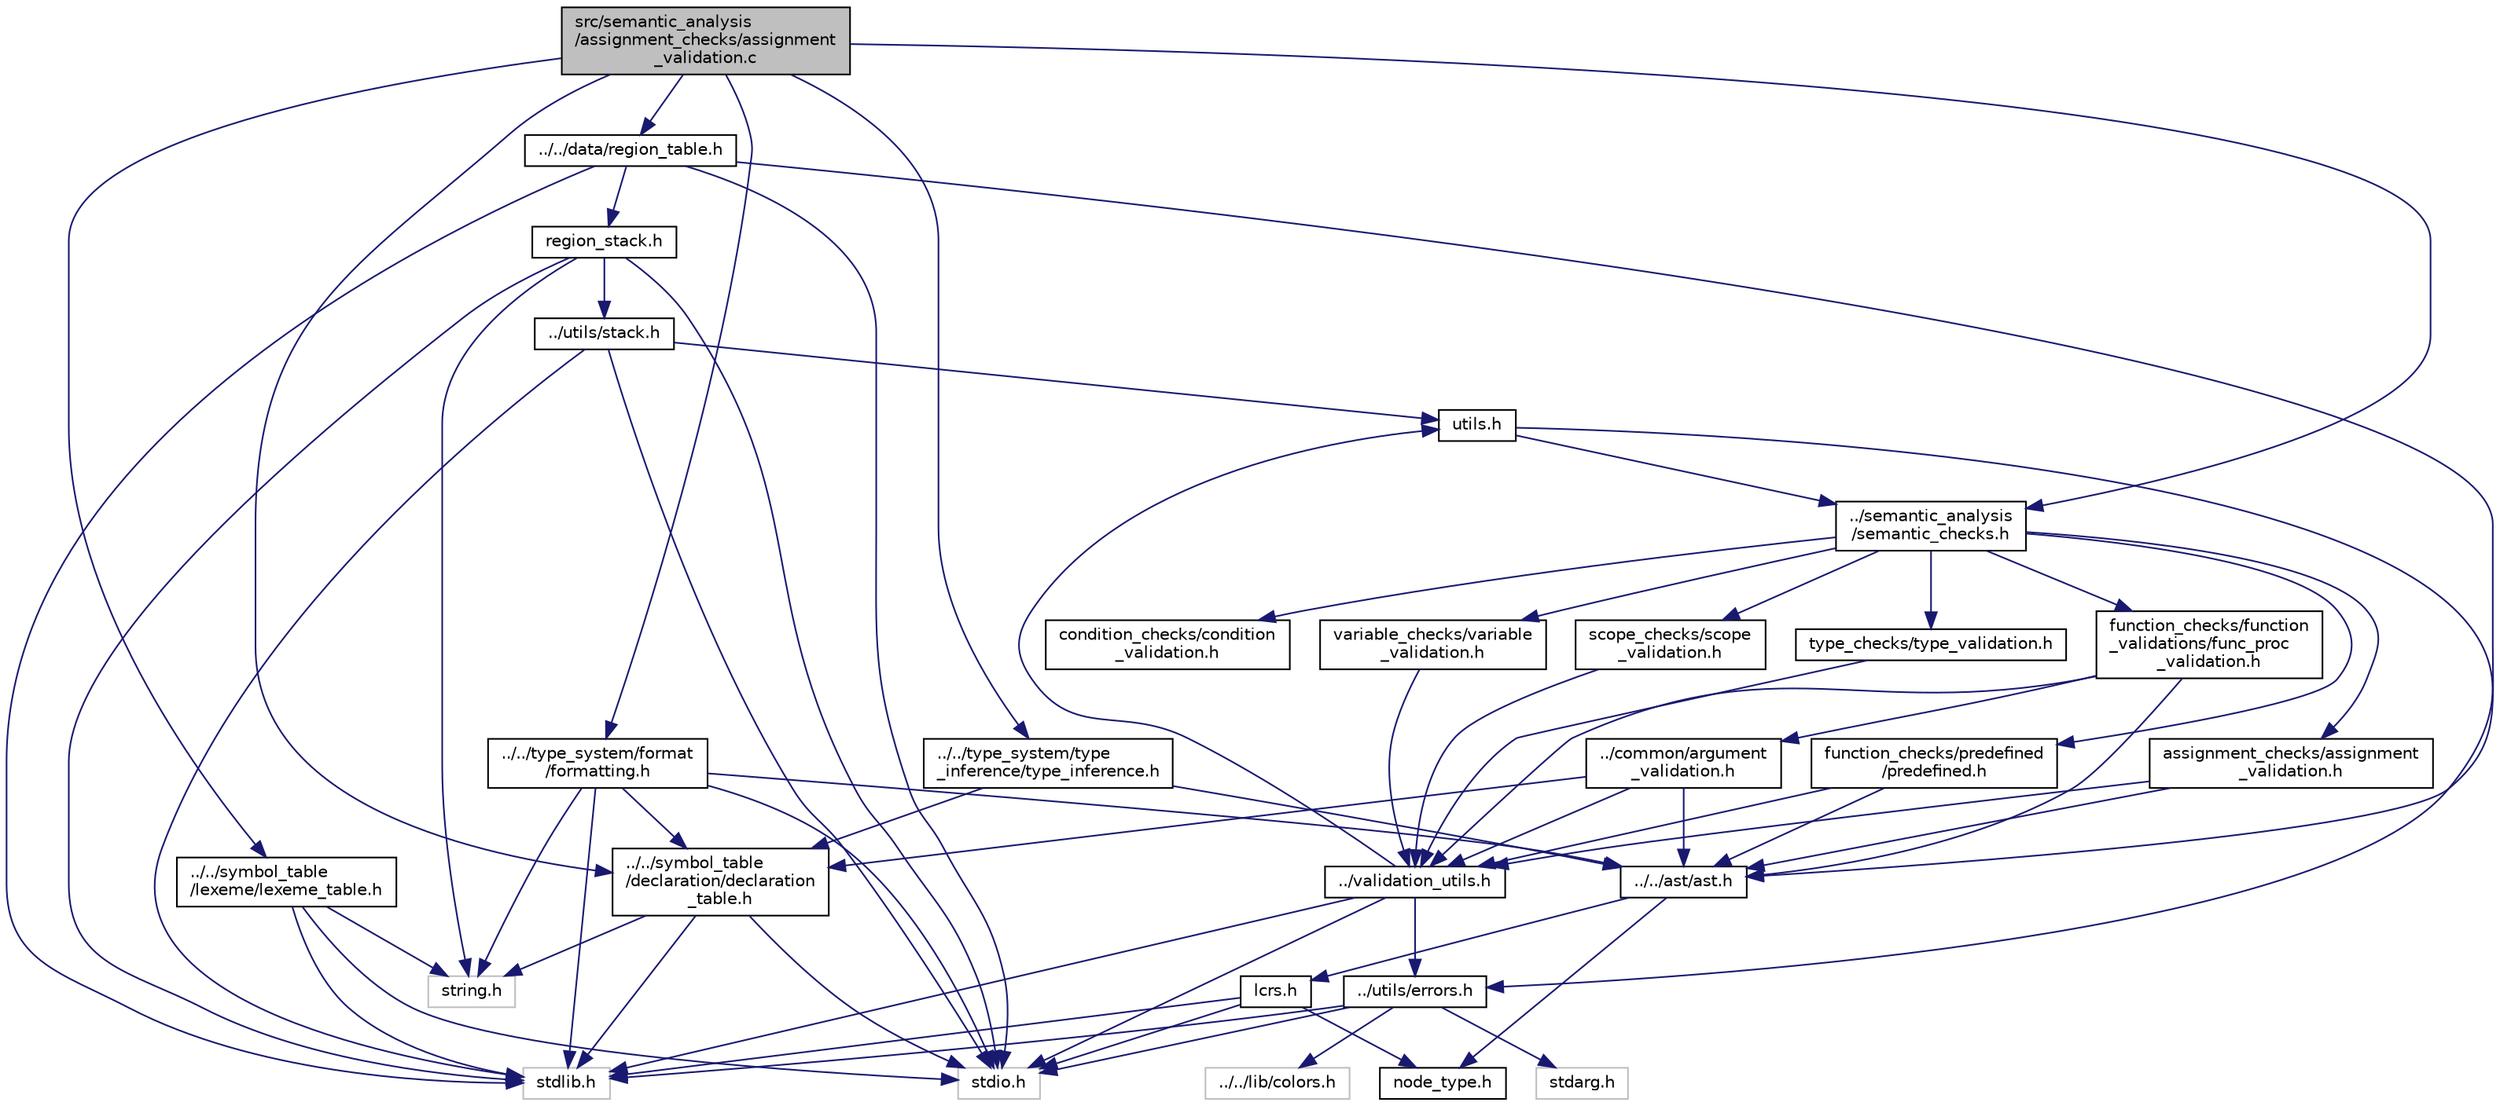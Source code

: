 digraph "src/semantic_analysis/assignment_checks/assignment_validation.c"
{
 // LATEX_PDF_SIZE
  edge [fontname="Helvetica",fontsize="10",labelfontname="Helvetica",labelfontsize="10"];
  node [fontname="Helvetica",fontsize="10",shape=record];
  Node1 [label="src/semantic_analysis\l/assignment_checks/assignment\l_validation.c",height=0.2,width=0.4,color="black", fillcolor="grey75", style="filled", fontcolor="black",tooltip=" "];
  Node1 -> Node2 [color="midnightblue",fontsize="10",style="solid",fontname="Helvetica"];
  Node2 [label="../../symbol_table\l/declaration/declaration\l_table.h",height=0.2,width=0.4,color="black", fillcolor="white", style="filled",URL="$dc/de9/declaration__table_8h.html",tooltip="Header file for managing a table of declarations in a compiler."];
  Node2 -> Node3 [color="midnightblue",fontsize="10",style="solid",fontname="Helvetica"];
  Node3 [label="stdio.h",height=0.2,width=0.4,color="grey75", fillcolor="white", style="filled",tooltip=" "];
  Node2 -> Node4 [color="midnightblue",fontsize="10",style="solid",fontname="Helvetica"];
  Node4 [label="stdlib.h",height=0.2,width=0.4,color="grey75", fillcolor="white", style="filled",tooltip=" "];
  Node2 -> Node5 [color="midnightblue",fontsize="10",style="solid",fontname="Helvetica"];
  Node5 [label="string.h",height=0.2,width=0.4,color="grey75", fillcolor="white", style="filled",tooltip=" "];
  Node1 -> Node6 [color="midnightblue",fontsize="10",style="solid",fontname="Helvetica"];
  Node6 [label="../../type_system/type\l_inference/type_inference.h",height=0.2,width=0.4,color="black", fillcolor="white", style="filled",URL="$df/da1/type__inference_8h.html",tooltip=" "];
  Node6 -> Node7 [color="midnightblue",fontsize="10",style="solid",fontname="Helvetica"];
  Node7 [label="../../ast/ast.h",height=0.2,width=0.4,color="black", fillcolor="white", style="filled",URL="$db/df0/ast_8h.html",tooltip=" "];
  Node7 -> Node8 [color="midnightblue",fontsize="10",style="solid",fontname="Helvetica"];
  Node8 [label="node_type.h",height=0.2,width=0.4,color="black", fillcolor="white", style="filled",URL="$d5/d1e/node__type_8h.html",tooltip=" "];
  Node7 -> Node9 [color="midnightblue",fontsize="10",style="solid",fontname="Helvetica"];
  Node9 [label="lcrs.h",height=0.2,width=0.4,color="black", fillcolor="white", style="filled",URL="$d0/dea/lcrs_8h.html",tooltip=" "];
  Node9 -> Node3 [color="midnightblue",fontsize="10",style="solid",fontname="Helvetica"];
  Node9 -> Node4 [color="midnightblue",fontsize="10",style="solid",fontname="Helvetica"];
  Node9 -> Node8 [color="midnightblue",fontsize="10",style="solid",fontname="Helvetica"];
  Node6 -> Node2 [color="midnightblue",fontsize="10",style="solid",fontname="Helvetica"];
  Node1 -> Node10 [color="midnightblue",fontsize="10",style="solid",fontname="Helvetica"];
  Node10 [label="../../type_system/format\l/formatting.h",height=0.2,width=0.4,color="black", fillcolor="white", style="filled",URL="$d3/dda/formatting_8h.html",tooltip=" "];
  Node10 -> Node3 [color="midnightblue",fontsize="10",style="solid",fontname="Helvetica"];
  Node10 -> Node4 [color="midnightblue",fontsize="10",style="solid",fontname="Helvetica"];
  Node10 -> Node5 [color="midnightblue",fontsize="10",style="solid",fontname="Helvetica"];
  Node10 -> Node7 [color="midnightblue",fontsize="10",style="solid",fontname="Helvetica"];
  Node10 -> Node2 [color="midnightblue",fontsize="10",style="solid",fontname="Helvetica"];
  Node1 -> Node11 [color="midnightblue",fontsize="10",style="solid",fontname="Helvetica"];
  Node11 [label="../../symbol_table\l/lexeme/lexeme_table.h",height=0.2,width=0.4,color="black", fillcolor="white", style="filled",URL="$d0/d48/lexeme__table_8h.html",tooltip="Header file for managing a table of lexemes."];
  Node11 -> Node3 [color="midnightblue",fontsize="10",style="solid",fontname="Helvetica"];
  Node11 -> Node4 [color="midnightblue",fontsize="10",style="solid",fontname="Helvetica"];
  Node11 -> Node5 [color="midnightblue",fontsize="10",style="solid",fontname="Helvetica"];
  Node1 -> Node12 [color="midnightblue",fontsize="10",style="solid",fontname="Helvetica"];
  Node12 [label="../../data/region_table.h",height=0.2,width=0.4,color="black", fillcolor="white", style="filled",URL="$d8/d8a/region__table_8h.html",tooltip="Header file for managing regions in the compiler."];
  Node12 -> Node4 [color="midnightblue",fontsize="10",style="solid",fontname="Helvetica"];
  Node12 -> Node3 [color="midnightblue",fontsize="10",style="solid",fontname="Helvetica"];
  Node12 -> Node13 [color="midnightblue",fontsize="10",style="solid",fontname="Helvetica"];
  Node13 [label="region_stack.h",height=0.2,width=0.4,color="black", fillcolor="white", style="filled",URL="$df/dcb/region__stack_8h.html",tooltip="Header file for managing a stack of regions."];
  Node13 -> Node5 [color="midnightblue",fontsize="10",style="solid",fontname="Helvetica"];
  Node13 -> Node4 [color="midnightblue",fontsize="10",style="solid",fontname="Helvetica"];
  Node13 -> Node3 [color="midnightblue",fontsize="10",style="solid",fontname="Helvetica"];
  Node13 -> Node14 [color="midnightblue",fontsize="10",style="solid",fontname="Helvetica"];
  Node14 [label="../utils/stack.h",height=0.2,width=0.4,color="black", fillcolor="white", style="filled",URL="$d7/de0/stack_8h.html",tooltip="A simple stack implementation in C."];
  Node14 -> Node3 [color="midnightblue",fontsize="10",style="solid",fontname="Helvetica"];
  Node14 -> Node4 [color="midnightblue",fontsize="10",style="solid",fontname="Helvetica"];
  Node14 -> Node15 [color="midnightblue",fontsize="10",style="solid",fontname="Helvetica"];
  Node15 [label="utils.h",height=0.2,width=0.4,color="black", fillcolor="white", style="filled",URL="$d5/d60/utils_8h.html",tooltip=" "];
  Node15 -> Node16 [color="midnightblue",fontsize="10",style="solid",fontname="Helvetica"];
  Node16 [label="../semantic_analysis\l/semantic_checks.h",height=0.2,width=0.4,color="black", fillcolor="white", style="filled",URL="$d2/dd9/semantic__checks_8h.html",tooltip="This file contains the aggregated header file for the semantic checks module."];
  Node16 -> Node17 [color="midnightblue",fontsize="10",style="solid",fontname="Helvetica"];
  Node17 [label="assignment_checks/assignment\l_validation.h",height=0.2,width=0.4,color="black", fillcolor="white", style="filled",URL="$d0/df0/assignment__validation_8h.html",tooltip=" "];
  Node17 -> Node18 [color="midnightblue",fontsize="10",style="solid",fontname="Helvetica"];
  Node18 [label="../validation_utils.h",height=0.2,width=0.4,color="black", fillcolor="white", style="filled",URL="$d1/dcf/validation__utils_8h.html",tooltip=" "];
  Node18 -> Node3 [color="midnightblue",fontsize="10",style="solid",fontname="Helvetica"];
  Node18 -> Node4 [color="midnightblue",fontsize="10",style="solid",fontname="Helvetica"];
  Node18 -> Node19 [color="midnightblue",fontsize="10",style="solid",fontname="Helvetica"];
  Node19 [label="../utils/errors.h",height=0.2,width=0.4,color="black", fillcolor="white", style="filled",URL="$de/d45/errors_8h.html",tooltip=" "];
  Node19 -> Node3 [color="midnightblue",fontsize="10",style="solid",fontname="Helvetica"];
  Node19 -> Node4 [color="midnightblue",fontsize="10",style="solid",fontname="Helvetica"];
  Node19 -> Node20 [color="midnightblue",fontsize="10",style="solid",fontname="Helvetica"];
  Node20 [label="stdarg.h",height=0.2,width=0.4,color="grey75", fillcolor="white", style="filled",tooltip=" "];
  Node19 -> Node21 [color="midnightblue",fontsize="10",style="solid",fontname="Helvetica"];
  Node21 [label="../../lib/colors.h",height=0.2,width=0.4,color="grey75", fillcolor="white", style="filled",tooltip=" "];
  Node18 -> Node15 [color="midnightblue",fontsize="10",style="solid",fontname="Helvetica"];
  Node17 -> Node7 [color="midnightblue",fontsize="10",style="solid",fontname="Helvetica"];
  Node16 -> Node22 [color="midnightblue",fontsize="10",style="solid",fontname="Helvetica"];
  Node22 [label="condition_checks/condition\l_validation.h",height=0.2,width=0.4,color="black", fillcolor="white", style="filled",URL="$d9/d3f/condition__validation_8h.html",tooltip=" "];
  Node16 -> Node23 [color="midnightblue",fontsize="10",style="solid",fontname="Helvetica"];
  Node23 [label="function_checks/function\l_validations/func_proc\l_validation.h",height=0.2,width=0.4,color="black", fillcolor="white", style="filled",URL="$d1/d79/func__proc__validation_8h.html",tooltip=" "];
  Node23 -> Node24 [color="midnightblue",fontsize="10",style="solid",fontname="Helvetica"];
  Node24 [label="../common/argument\l_validation.h",height=0.2,width=0.4,color="black", fillcolor="white", style="filled",URL="$df/d79/argument__validation_8h.html",tooltip=" "];
  Node24 -> Node2 [color="midnightblue",fontsize="10",style="solid",fontname="Helvetica"];
  Node24 -> Node18 [color="midnightblue",fontsize="10",style="solid",fontname="Helvetica"];
  Node24 -> Node7 [color="midnightblue",fontsize="10",style="solid",fontname="Helvetica"];
  Node23 -> Node18 [color="midnightblue",fontsize="10",style="solid",fontname="Helvetica"];
  Node23 -> Node7 [color="midnightblue",fontsize="10",style="solid",fontname="Helvetica"];
  Node16 -> Node25 [color="midnightblue",fontsize="10",style="solid",fontname="Helvetica"];
  Node25 [label="function_checks/predefined\l/predefined.h",height=0.2,width=0.4,color="black", fillcolor="white", style="filled",URL="$de/dd3/predefined_8h.html",tooltip=" "];
  Node25 -> Node18 [color="midnightblue",fontsize="10",style="solid",fontname="Helvetica"];
  Node25 -> Node7 [color="midnightblue",fontsize="10",style="solid",fontname="Helvetica"];
  Node16 -> Node26 [color="midnightblue",fontsize="10",style="solid",fontname="Helvetica"];
  Node26 [label="variable_checks/variable\l_validation.h",height=0.2,width=0.4,color="black", fillcolor="white", style="filled",URL="$d3/d89/variable__validation_8h.html",tooltip=" "];
  Node26 -> Node18 [color="midnightblue",fontsize="10",style="solid",fontname="Helvetica"];
  Node16 -> Node27 [color="midnightblue",fontsize="10",style="solid",fontname="Helvetica"];
  Node27 [label="scope_checks/scope\l_validation.h",height=0.2,width=0.4,color="black", fillcolor="white", style="filled",URL="$de/d19/scope__validation_8h.html",tooltip=" "];
  Node27 -> Node18 [color="midnightblue",fontsize="10",style="solid",fontname="Helvetica"];
  Node16 -> Node28 [color="midnightblue",fontsize="10",style="solid",fontname="Helvetica"];
  Node28 [label="type_checks/type_validation.h",height=0.2,width=0.4,color="black", fillcolor="white", style="filled",URL="$d8/d62/type__validation_8h.html",tooltip=" "];
  Node28 -> Node18 [color="midnightblue",fontsize="10",style="solid",fontname="Helvetica"];
  Node15 -> Node19 [color="midnightblue",fontsize="10",style="solid",fontname="Helvetica"];
  Node12 -> Node7 [color="midnightblue",fontsize="10",style="solid",fontname="Helvetica"];
  Node1 -> Node16 [color="midnightblue",fontsize="10",style="solid",fontname="Helvetica"];
}
